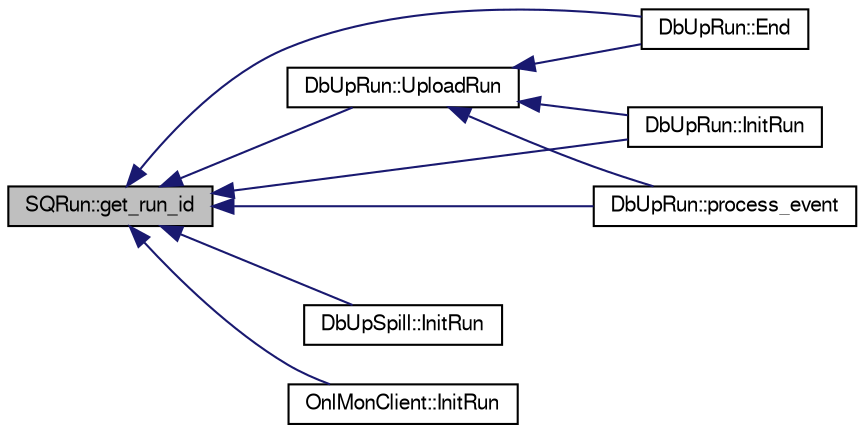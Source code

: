 digraph "SQRun::get_run_id"
{
  bgcolor="transparent";
  edge [fontname="FreeSans",fontsize="10",labelfontname="FreeSans",labelfontsize="10"];
  node [fontname="FreeSans",fontsize="10",shape=record];
  rankdir="LR";
  Node1 [label="SQRun::get_run_id",height=0.2,width=0.4,color="black", fillcolor="grey75", style="filled" fontcolor="black"];
  Node1 -> Node2 [dir="back",color="midnightblue",fontsize="10",style="solid",fontname="FreeSans"];
  Node2 [label="DbUpRun::End",height=0.2,width=0.4,color="black",URL="$d1/de7/classDbUpRun.html#aa774e4acba1b9e65244a78265bec930a",tooltip="Called at the end of all processing. "];
  Node1 -> Node3 [dir="back",color="midnightblue",fontsize="10",style="solid",fontname="FreeSans"];
  Node3 [label="DbUpSpill::InitRun",height=0.2,width=0.4,color="black",URL="$da/dbe/classDbUpSpill.html#a7cd979235b7cfa8761940e90c7837ac3"];
  Node1 -> Node4 [dir="back",color="midnightblue",fontsize="10",style="solid",fontname="FreeSans"];
  Node4 [label="DbUpRun::InitRun",height=0.2,width=0.4,color="black",URL="$d1/de7/classDbUpRun.html#a31653ac17e2608e7d60492b198151ae1"];
  Node1 -> Node5 [dir="back",color="midnightblue",fontsize="10",style="solid",fontname="FreeSans"];
  Node5 [label="OnlMonClient::InitRun",height=0.2,width=0.4,color="black",URL="$d9/d62/classOnlMonClient.html#a8eec0bd29f49d0ba659e332dee888a4c"];
  Node1 -> Node6 [dir="back",color="midnightblue",fontsize="10",style="solid",fontname="FreeSans"];
  Node6 [label="DbUpRun::process_event",height=0.2,width=0.4,color="black",URL="$d1/de7/classDbUpRun.html#ae2c0caa63e4538730822e423b65e12f3"];
  Node1 -> Node7 [dir="back",color="midnightblue",fontsize="10",style="solid",fontname="FreeSans"];
  Node7 [label="DbUpRun::UploadRun",height=0.2,width=0.4,color="black",URL="$d1/de7/classDbUpRun.html#a65b83d0861288f4a4f5d75e1e11a3214"];
  Node7 -> Node2 [dir="back",color="midnightblue",fontsize="10",style="solid",fontname="FreeSans"];
  Node7 -> Node4 [dir="back",color="midnightblue",fontsize="10",style="solid",fontname="FreeSans"];
  Node7 -> Node6 [dir="back",color="midnightblue",fontsize="10",style="solid",fontname="FreeSans"];
}
